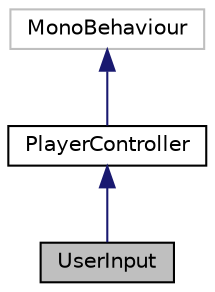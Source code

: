 digraph "UserInput"
{
  edge [fontname="Helvetica",fontsize="10",labelfontname="Helvetica",labelfontsize="10"];
  node [fontname="Helvetica",fontsize="10",shape=record];
  Node3 [label="UserInput",height=0.2,width=0.4,color="black", fillcolor="grey75", style="filled", fontcolor="black"];
  Node4 -> Node3 [dir="back",color="midnightblue",fontsize="10",style="solid",fontname="Helvetica"];
  Node4 [label="PlayerController",height=0.2,width=0.4,color="black", fillcolor="white", style="filled",URL="$class_player_controller.html",tooltip="Used to move an object arround into the world "];
  Node5 -> Node4 [dir="back",color="midnightblue",fontsize="10",style="solid",fontname="Helvetica"];
  Node5 [label="MonoBehaviour",height=0.2,width=0.4,color="grey75", fillcolor="white", style="filled"];
}
